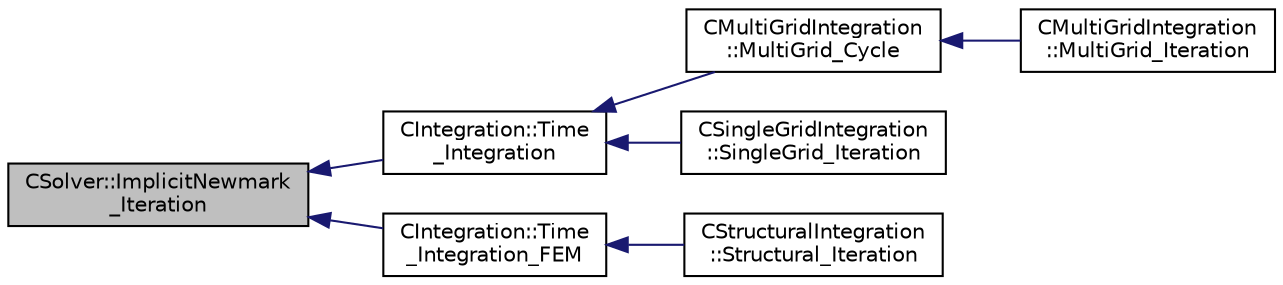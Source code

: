 digraph "CSolver::ImplicitNewmark_Iteration"
{
  edge [fontname="Helvetica",fontsize="10",labelfontname="Helvetica",labelfontsize="10"];
  node [fontname="Helvetica",fontsize="10",shape=record];
  rankdir="LR";
  Node3656 [label="CSolver::ImplicitNewmark\l_Iteration",height=0.2,width=0.4,color="black", fillcolor="grey75", style="filled", fontcolor="black"];
  Node3656 -> Node3657 [dir="back",color="midnightblue",fontsize="10",style="solid",fontname="Helvetica"];
  Node3657 [label="CIntegration::Time\l_Integration",height=0.2,width=0.4,color="black", fillcolor="white", style="filled",URL="$class_c_integration.html#ab4b240c65d2880d2329b1325e99c9a26",tooltip="Do the time integration (explicit or implicit) of the numerical system. "];
  Node3657 -> Node3658 [dir="back",color="midnightblue",fontsize="10",style="solid",fontname="Helvetica"];
  Node3658 [label="CMultiGridIntegration\l::MultiGrid_Cycle",height=0.2,width=0.4,color="black", fillcolor="white", style="filled",URL="$class_c_multi_grid_integration.html#aa9a52a00a3417c465307ae6aea035f41",tooltip="Perform a Full-Approximation Storage (FAS) Multigrid. "];
  Node3658 -> Node3659 [dir="back",color="midnightblue",fontsize="10",style="solid",fontname="Helvetica"];
  Node3659 [label="CMultiGridIntegration\l::MultiGrid_Iteration",height=0.2,width=0.4,color="black", fillcolor="white", style="filled",URL="$class_c_multi_grid_integration.html#af0b4014222a37402257b735d2ca32a81",tooltip="This subroutine calls the MultiGrid_Cycle and also prepare the multigrid levels and the monitoring..."];
  Node3657 -> Node3660 [dir="back",color="midnightblue",fontsize="10",style="solid",fontname="Helvetica"];
  Node3660 [label="CSingleGridIntegration\l::SingleGrid_Iteration",height=0.2,width=0.4,color="black", fillcolor="white", style="filled",URL="$class_c_single_grid_integration.html#a0f1aacf74dd7f72e9459f9631d9030ad",tooltip="Do the numerical integration (implicit) of the turbulence solver. "];
  Node3656 -> Node3661 [dir="back",color="midnightblue",fontsize="10",style="solid",fontname="Helvetica"];
  Node3661 [label="CIntegration::Time\l_Integration_FEM",height=0.2,width=0.4,color="black", fillcolor="white", style="filled",URL="$class_c_integration.html#a4ac7acdec8fdf941a4efc90b3f82a68c",tooltip="Do the time integration (explicit or implicit) of the numerical system on a FEM framework. "];
  Node3661 -> Node3662 [dir="back",color="midnightblue",fontsize="10",style="solid",fontname="Helvetica"];
  Node3662 [label="CStructuralIntegration\l::Structural_Iteration",height=0.2,width=0.4,color="black", fillcolor="white", style="filled",URL="$class_c_structural_integration.html#a4ead61d285b14be8d0f78ab1bd238c5a",tooltip="Do the numerical integration (implicit) of the structural solver. "];
}
